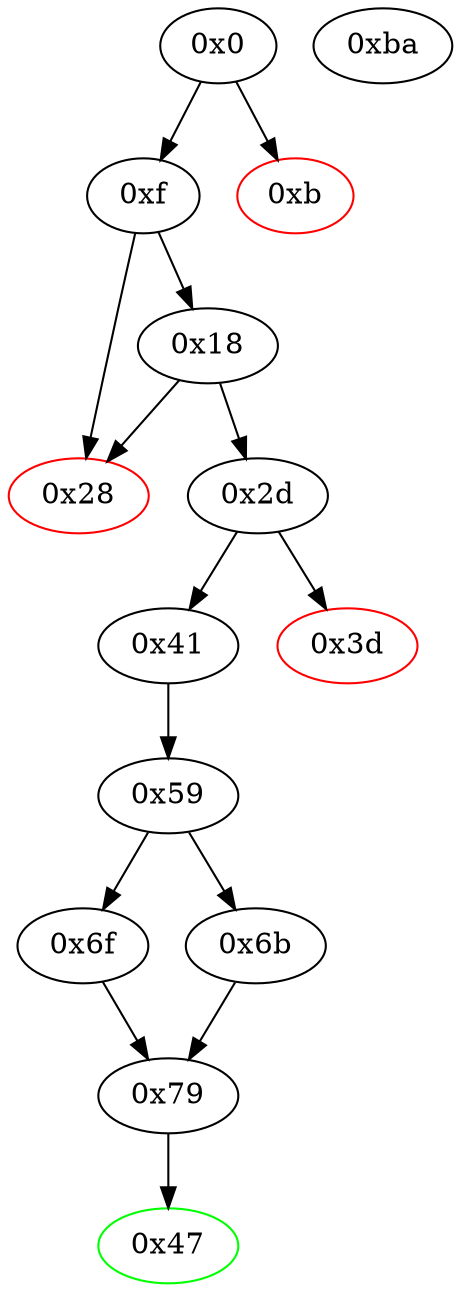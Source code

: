 strict digraph "" {
"0x18" [fillcolor=white, id="0x18", style=filled, tooltip="Block 0x18\n[0x18:0x27]\n---\nPredecessors: [0xf]\nSuccessors: [0x28, 0x2d]\n---\n0x18 PUSH1 0x0\n0x1a CALLDATALOAD\n0x1b PUSH1 0xe0\n0x1d SHR\n0x1e DUP1\n0x1f PUSH4 0x69e8a15f\n0x24 EQ\n0x25 PUSH1 0x2d\n0x27 JUMPI\n---\n0x18: V10 = 0x0\n0x1a: V11 = CALLDATALOAD 0x0\n0x1b: V12 = 0xe0\n0x1d: V13 = SHR 0xe0 V11\n0x1f: V14 = 0x69e8a15f\n0x24: V15 = EQ 0x69e8a15f V13\n0x25: V16 = 0x2d\n0x27: JUMPI 0x2d V15\n---\nEntry stack: []\nStack pops: 0\nStack additions: [V13]\nExit stack: [V13]\n\nDef sites:\n"];
"0x41" [fillcolor=white, id="0x41", style=filled, tooltip="Block 0x41\n[0x41:0x46]\n---\nPredecessors: [0x2d]\nSuccessors: [0x59]\n---\n0x41 JUMPDEST\n0x42 POP\n0x43 CALLDATALOAD\n0x44 PUSH1 0x59\n0x46 JUMP\n---\n0x41: JUMPDEST \n0x43: V27 = CALLDATALOAD 0x4\n0x44: V28 = 0x59\n0x46: JUMP 0x59\n---\nEntry stack: [V13, 0x47, 0x4, V21]\nStack pops: 2\nStack additions: [V27]\nExit stack: [V13, 0x47, V27]\n\nDef sites:\nV13: {0x18.0x1d}\n0x47: {0x2d.0x2e}\n0x4: {0x2d.0x30}\nV21: {0x2d.0x34}\n"];
"0xf" [fillcolor=white, id="0xf", style=filled, tooltip="Block 0xf\n[0xf:0x17]\n---\nPredecessors: [0x0]\nSuccessors: [0x18, 0x28]\n---\n0xf JUMPDEST\n0x10 POP\n0x11 PUSH1 0x4\n0x13 CALLDATASIZE\n0x14 LT\n0x15 PUSH1 0x28\n0x17 JUMPI\n---\n0xf: JUMPDEST \n0x11: V6 = 0x4\n0x13: V7 = CALLDATASIZE\n0x14: V8 = LT V7 0x4\n0x15: V9 = 0x28\n0x17: JUMPI 0x28 V8\n---\nEntry stack: [V2]\nStack pops: 1\nStack additions: []\nExit stack: []\n\nDef sites:\nV2: {0x0.0x5}\n"];
"0x79" [fillcolor=white, id="0x79", style=filled, tooltip="Block 0x79\n[0x79:0xb9]\n---\nPredecessors: [0x6b, 0x6f]\nSuccessors: [0x47]\n---\n0x79 JUMPDEST\n0x7a PUSH7 0x470de4df820000\n0x82 PUSH1 0xa\n0x84 PUSH8 0xde0b6b3a7640000\n0x8d SWAP3\n0x8e DUP1\n0x8f MUL\n0x90 DUP4\n0x91 SWAP1\n0x92 DIV\n0x93 DUP1\n0x94 MUL\n0x95 DUP4\n0x96 SWAP1\n0x97 DIV\n0x98 DUP1\n0x99 DUP1\n0x9a MUL\n0x9b SWAP4\n0x9c SWAP1\n0x9d SWAP4\n0x9e DIV\n0x9f PUSH1 0x5\n0xa1 MUL\n0xa2 DIV\n0xa3 PUSH1 0x64\n0xa5 PUSH1 0x30\n0xa7 SWAP4\n0xa8 SWAP1\n0xa9 SWAP4\n0xaa MUL\n0xab SWAP3\n0xac SWAP1\n0xad SWAP3\n0xae DIV\n0xaf SWAP2\n0xb0 SWAP1\n0xb1 SWAP2\n0xb2 ADD\n0xb3 ADD\n0xb4 SWAP4\n0xb5 SWAP3\n0xb6 POP\n0xb7 POP\n0xb8 POP\n0xb9 JUMP\n---\n0x79: JUMPDEST \n0x7a: V41 = 0x470de4df820000\n0x82: V42 = 0xa\n0x84: V43 = 0xde0b6b3a7640000\n0x8f: V44 = MUL S0 S0\n0x92: V45 = DIV V44 0xde0b6b3a7640000\n0x94: V46 = MUL V45 V45\n0x97: V47 = DIV V46 0xde0b6b3a7640000\n0x9a: V48 = MUL V47 V47\n0x9e: V49 = DIV V48 0xde0b6b3a7640000\n0x9f: V50 = 0x5\n0xa1: V51 = MUL 0x5 V49\n0xa2: V52 = DIV V51 0xa\n0xa3: V53 = 0x64\n0xa5: V54 = 0x30\n0xaa: V55 = MUL 0x30 V47\n0xae: V56 = DIV V55 0x64\n0xb2: V57 = ADD V56 V52\n0xb3: V58 = ADD V57 0x470de4df820000\n0xb9: JUMP 0x47\n---\nEntry stack: [V13, 0x47, V27, 0x0, 0x0, S0]\nStack pops: 5\nStack additions: [V58]\nExit stack: [V13, V58]\n\nDef sites:\nV13: {0x18.0x1d}\n0x47: {0x2d.0x2e}\nV27: {0x41.0x43}\n0x0: {0x59.0x5a}\n0x0: {0x59.0x5a}\nS0: {0x41.0x43, 0x6f.0x70}\n"];
"0x47" [color=green, fillcolor=white, id="0x47", style=filled, tooltip="Block 0x47\n[0x47:0x58]\n---\nPredecessors: [0x79]\nSuccessors: []\n---\n0x47 JUMPDEST\n0x48 PUSH1 0x40\n0x4a DUP1\n0x4b MLOAD\n0x4c SWAP2\n0x4d DUP3\n0x4e MSTORE\n0x4f MLOAD\n0x50 SWAP1\n0x51 DUP2\n0x52 SWAP1\n0x53 SUB\n0x54 PUSH1 0x20\n0x56 ADD\n0x57 SWAP1\n0x58 RETURN\n---\n0x47: JUMPDEST \n0x48: V29 = 0x40\n0x4b: V30 = M[0x40]\n0x4e: M[V30] = V58\n0x4f: V31 = M[0x40]\n0x53: V32 = SUB V30 V31\n0x54: V33 = 0x20\n0x56: V34 = ADD 0x20 V32\n0x58: RETURN V31 V34\n---\nEntry stack: [V13, V58]\nStack pops: 1\nStack additions: []\nExit stack: [V13]\n\nDef sites:\nV13: {0x18.0x1d}\nV58: {0x79.0xb3}\n"];
"0x3d" [color=red, fillcolor=white, id="0x3d", style=filled, tooltip="Block 0x3d\n[0x3d:0x40]\n---\nPredecessors: [0x2d]\nSuccessors: []\n---\n0x3d PUSH1 0x0\n0x3f DUP1\n0x40 REVERT\n---\n0x3d: V26 = 0x0\n0x40: REVERT 0x0 0x0\n---\nEntry stack: [V13, 0x47, 0x4, V21]\nStack pops: 0\nStack additions: []\nExit stack: [V13, 0x47, 0x4, V21]\n\nDef sites:\nV13: {0x18.0x1d}\n0x47: {0x2d.0x2e}\n0x4: {0x2d.0x30}\nV21: {0x2d.0x34}\n"];
"0x28" [color=red, fillcolor=white, id="0x28", style=filled, tooltip="Block 0x28\n[0x28:0x2c]\n---\nPredecessors: [0xf, 0x18]\nSuccessors: []\n---\n0x28 JUMPDEST\n0x29 PUSH1 0x0\n0x2b DUP1\n0x2c REVERT\n---\n0x28: JUMPDEST \n0x29: V17 = 0x0\n0x2c: REVERT 0x0 0x0\n---\nEntry stack: [V13]\nStack pops: 0\nStack additions: []\nExit stack: [V13]\n\nDef sites:\nV13: {0x18.0x1d}\n"];
"0xba" [fillcolor=white, id="0xba", style=filled, tooltip="Block 0xba\n[0xba:0xf6]\n---\nPredecessors: []\nSuccessors: []\n---\n0xba INVALID\n0xbb LOG1\n0xbc PUSH6 0x627a7a723058\n0xc3 SHA3\n0xc4 PUSH21 0x44c2ee525811a6b5cb4e897dc478dffbbd6941207f\n0xda MISSING 0xca\n0xdb GAS\n0xdc PUSH26 0x4c9ef23dcacb2b0029\n---\n0xba: INVALID \n0xbb: LOG S0 S1 S2\n0xbc: V59 = 0x627a7a723058\n0xc3: V60 = SHA3 0x627a7a723058 S3\n0xc4: V61 = 0x44c2ee525811a6b5cb4e897dc478dffbbd6941207f\n0xda: MISSING 0xca\n0xdb: V62 = GAS\n0xdc: V63 = 0x4c9ef23dcacb2b0029\n---\nEntry stack: []\nStack pops: 0\nStack additions: [0x44c2ee525811a6b5cb4e897dc478dffbbd6941207f, V60, 0x4c9ef23dcacb2b0029, V62]\nExit stack: []\n\nDef sites:\n"];
"0x2d" [fillcolor=white, id="0x2d", style=filled, tooltip="Block 0x2d\n[0x2d:0x3c]\n---\nPredecessors: [0x18]\nSuccessors: [0x3d, 0x41]\n---\n0x2d JUMPDEST\n0x2e PUSH1 0x47\n0x30 PUSH1 0x4\n0x32 DUP1\n0x33 CALLDATASIZE\n0x34 SUB\n0x35 PUSH1 0x20\n0x37 DUP2\n0x38 LT\n0x39 ISZERO\n0x3a PUSH1 0x41\n0x3c JUMPI\n---\n0x2d: JUMPDEST \n0x2e: V18 = 0x47\n0x30: V19 = 0x4\n0x33: V20 = CALLDATASIZE\n0x34: V21 = SUB V20 0x4\n0x35: V22 = 0x20\n0x38: V23 = LT V21 0x20\n0x39: V24 = ISZERO V23\n0x3a: V25 = 0x41\n0x3c: JUMPI 0x41 V24\n---\nEntry stack: [V13]\nStack pops: 0\nStack additions: [0x47, 0x4, V21]\nExit stack: [V13, 0x47, 0x4, V21]\n\nDef sites:\nV13: {0x18.0x1d}\n"];
"0xb" [color=red, fillcolor=white, id="0xb", style=filled, tooltip="Block 0xb\n[0xb:0xe]\n---\nPredecessors: [0x0]\nSuccessors: []\n---\n0xb PUSH1 0x0\n0xd DUP1\n0xe REVERT\n---\n0xb: V5 = 0x0\n0xe: REVERT 0x0 0x0\n---\nEntry stack: [V2]\nStack pops: 0\nStack additions: []\nExit stack: [V2]\n\nDef sites:\nV2: {0x0.0x5}\n"];
"0x6f" [fillcolor=white, id="0x6f", style=filled, tooltip="Block 0x6f\n[0x6f:0x78]\n---\nPredecessors: [0x59]\nSuccessors: [0x79]\n---\n0x6f JUMPDEST\n0x70 PUSH8 0xde0b6b3a7640000\n---\n0x6f: JUMPDEST \n0x70: V40 = 0xde0b6b3a7640000\n---\nEntry stack: [V13, 0x47, V27, 0x0, 0x0]\nStack pops: 0\nStack additions: [0xde0b6b3a7640000]\nExit stack: [V13, 0x47, V27, 0x0, 0x0, 0xde0b6b3a7640000]\n\nDef sites:\nV13: {0x18.0x1d}\n0x47: {0x2d.0x2e}\nV27: {0x41.0x43}\n0x0: {0x59.0x5a}\n0x0: {0x59.0x5a}\n"];
"0x59" [fillcolor=white, id="0x59", style=filled, tooltip="Block 0x59\n[0x59:0x6a]\n---\nPredecessors: [0x41]\nSuccessors: [0x6b, 0x6f]\n---\n0x59 JUMPDEST\n0x5a PUSH1 0x0\n0x5c DUP1\n0x5d PUSH8 0xde0b6b3a7640000\n0x66 DUP4\n0x67 GT\n0x68 PUSH1 0x6f\n0x6a JUMPI\n---\n0x59: JUMPDEST \n0x5a: V35 = 0x0\n0x5d: V36 = 0xde0b6b3a7640000\n0x67: V37 = GT V27 0xde0b6b3a7640000\n0x68: V38 = 0x6f\n0x6a: JUMPI 0x6f V37\n---\nEntry stack: [V13, 0x47, V27]\nStack pops: 1\nStack additions: [S0, 0x0, 0x0]\nExit stack: [V13, 0x47, V27, 0x0, 0x0]\n\nDef sites:\nV13: {0x18.0x1d}\n0x47: {0x2d.0x2e}\nV27: {0x41.0x43}\n"];
"0x6b" [fillcolor=white, id="0x6b", style=filled, tooltip="Block 0x6b\n[0x6b:0x6e]\n---\nPredecessors: [0x59]\nSuccessors: [0x79]\n---\n0x6b DUP3\n0x6c PUSH1 0x79\n0x6e JUMP\n---\n0x6c: V39 = 0x79\n0x6e: JUMP 0x79\n---\nEntry stack: [V13, 0x47, V27, 0x0, 0x0]\nStack pops: 3\nStack additions: [S2, S1, S0, S2]\nExit stack: [V13, 0x47, V27, 0x0, 0x0, V27]\n\nDef sites:\nV13: {0x18.0x1d}\n0x47: {0x2d.0x2e}\nV27: {0x41.0x43}\n0x0: {0x59.0x5a}\n0x0: {0x59.0x5a}\n"];
"0x0" [fillcolor=white, id="0x0", style=filled, tooltip="Block 0x0\n[0x0:0xa]\n---\nPredecessors: []\nSuccessors: [0xb, 0xf]\n---\n0x0 PUSH1 0x80\n0x2 PUSH1 0x40\n0x4 MSTORE\n0x5 CALLVALUE\n0x6 DUP1\n0x7 ISZERO\n0x8 PUSH1 0xf\n0xa JUMPI\n---\n0x0: V0 = 0x80\n0x2: V1 = 0x40\n0x4: M[0x40] = 0x80\n0x5: V2 = CALLVALUE\n0x7: V3 = ISZERO V2\n0x8: V4 = 0xf\n0xa: JUMPI 0xf V3\n---\nEntry stack: []\nStack pops: 0\nStack additions: [V2]\nExit stack: [V2]\n\nDef sites:\n"];
"0x18" -> "0x2d";
"0x18" -> "0x28";
"0x41" -> "0x59";
"0xf" -> "0x18";
"0xf" -> "0x28";
"0x79" -> "0x47";
"0x2d" -> "0x3d";
"0x2d" -> "0x41";
"0x6f" -> "0x79";
"0x59" -> "0x6f";
"0x59" -> "0x6b";
"0x6b" -> "0x79";
"0x0" -> "0xb";
"0x0" -> "0xf";
}
